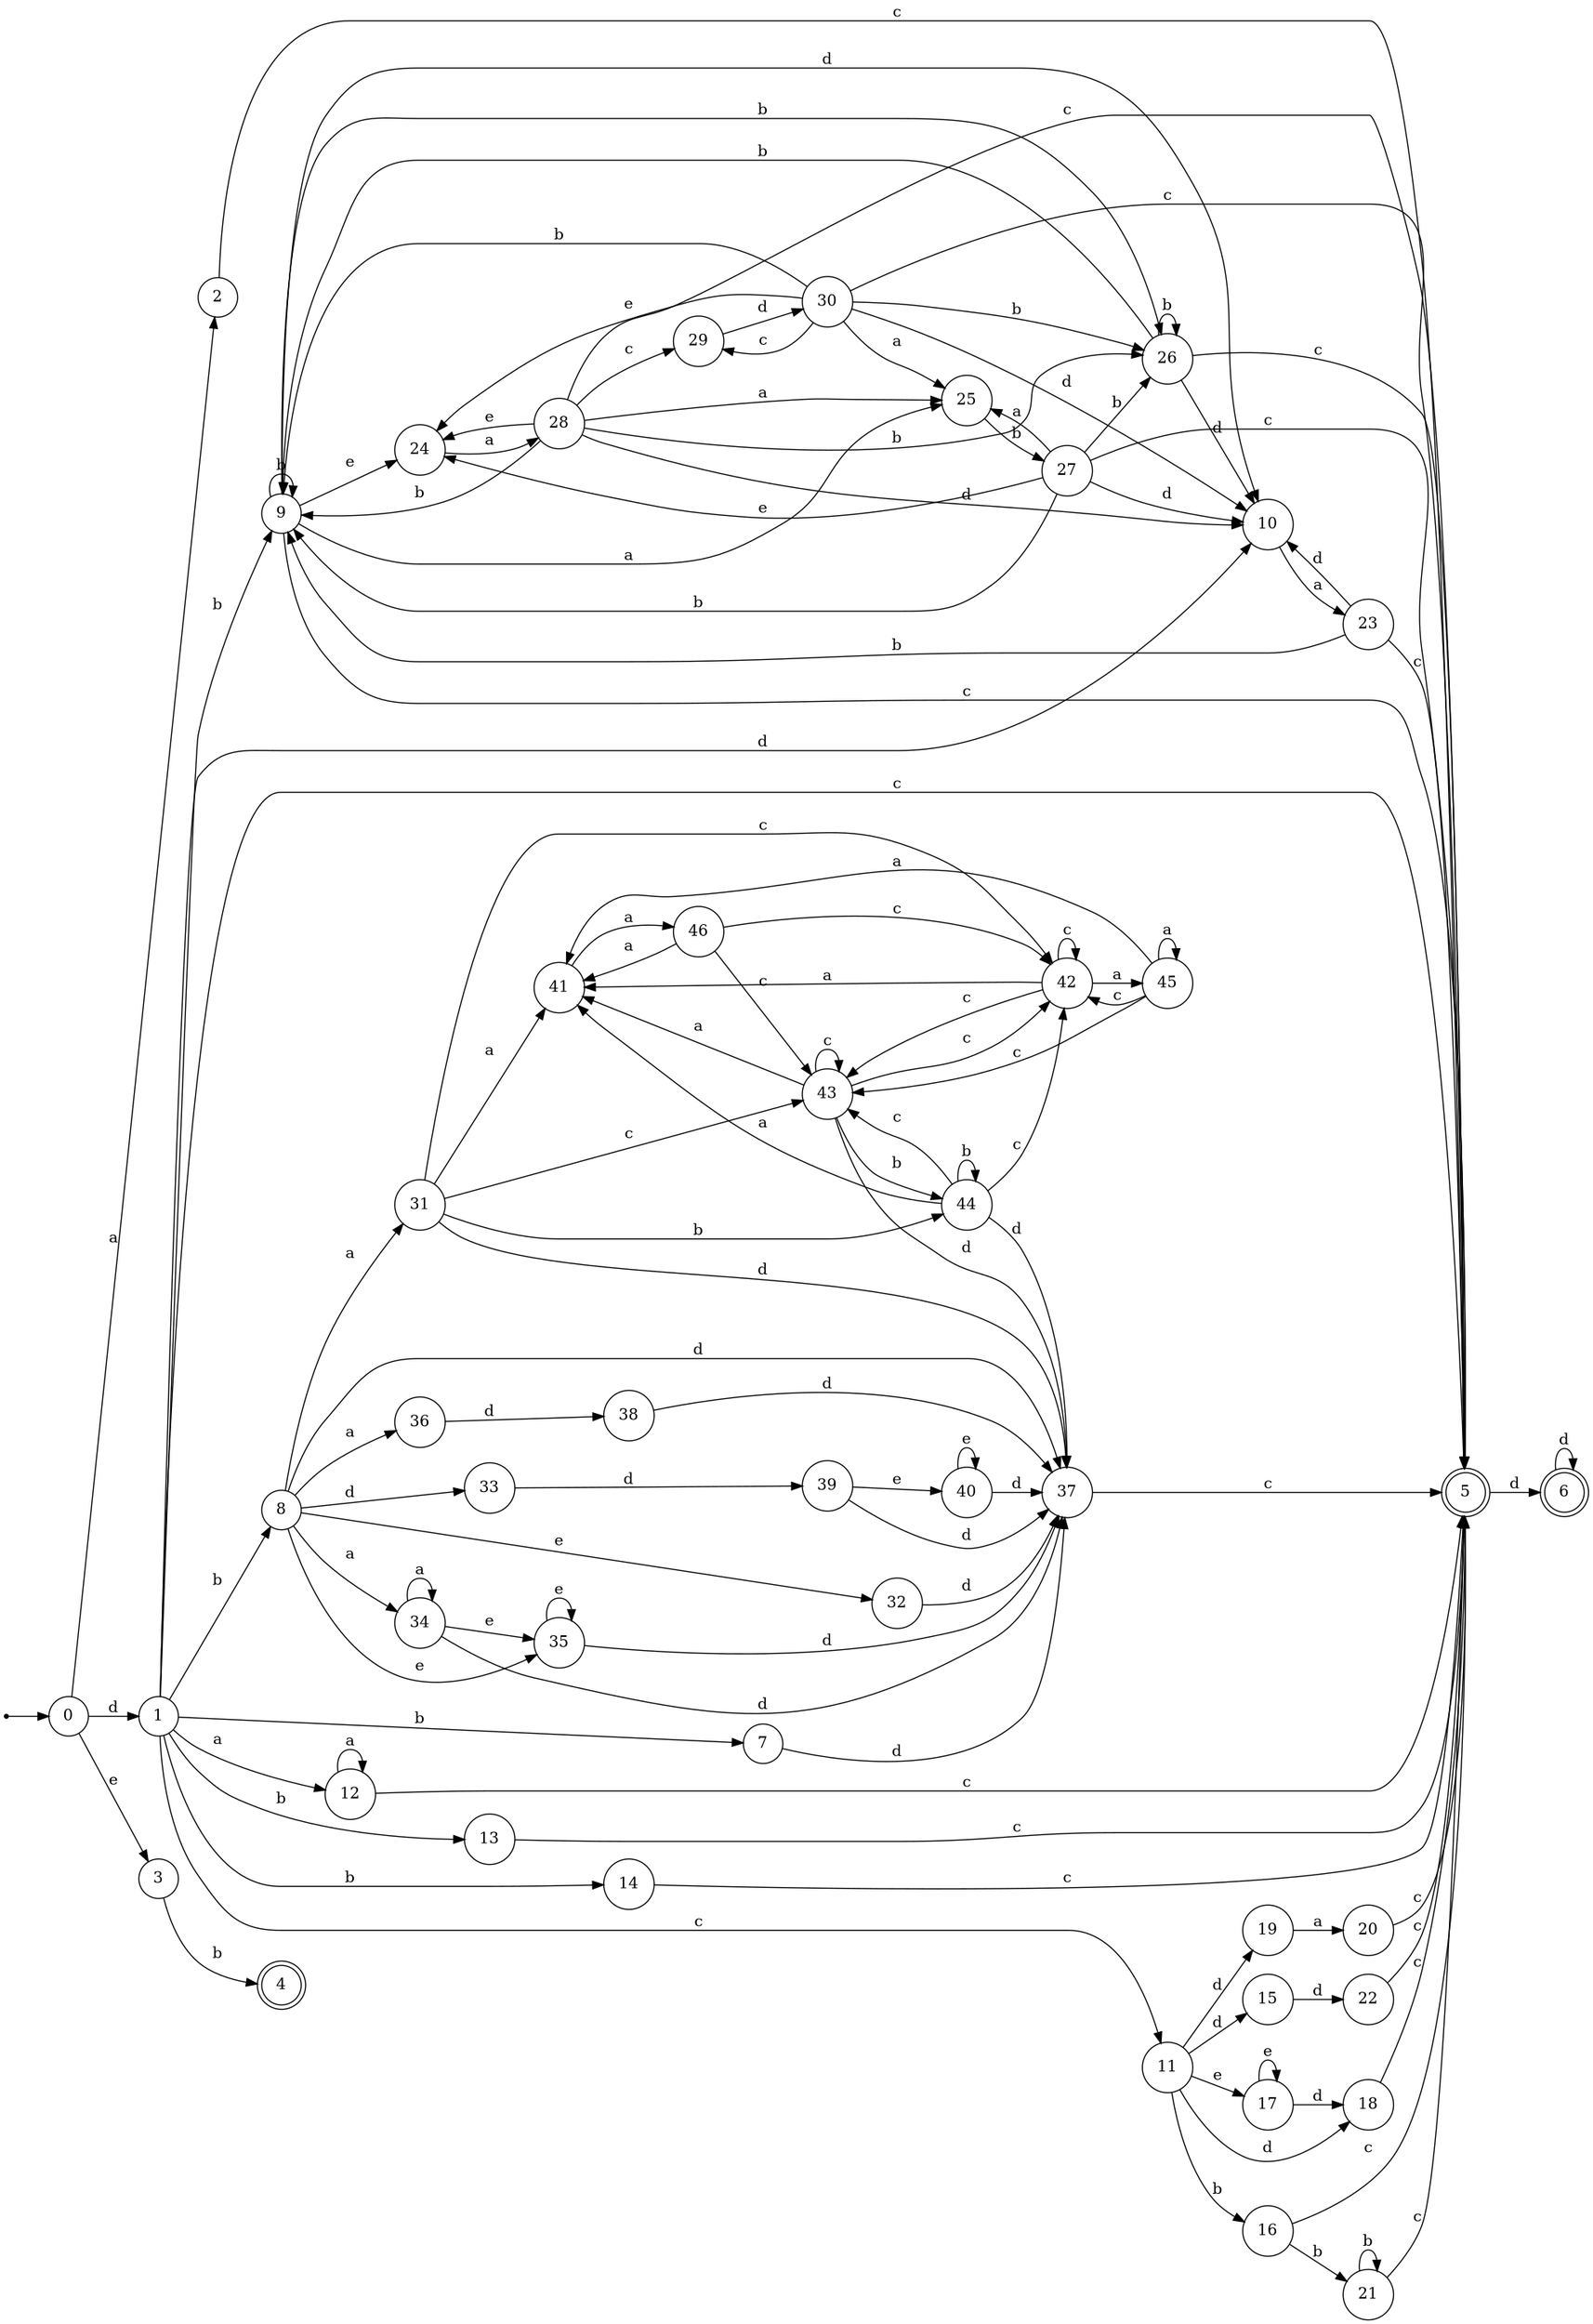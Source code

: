 digraph finite_state_machine {
rankdir=LR;
size="20,20";
node [shape = point]; "dummy0"
node [shape = circle]; "0";
"dummy0" -> "0";
node [shape = circle]; "1";
node [shape = circle]; "2";
node [shape = circle]; "3";
node [shape = doublecircle]; "4";node [shape = doublecircle]; "5";node [shape = doublecircle]; "6";node [shape = circle]; "7";
node [shape = circle]; "8";
node [shape = circle]; "9";
node [shape = circle]; "10";
node [shape = circle]; "11";
node [shape = circle]; "12";
node [shape = circle]; "13";
node [shape = circle]; "14";
node [shape = circle]; "15";
node [shape = circle]; "16";
node [shape = circle]; "17";
node [shape = circle]; "18";
node [shape = circle]; "19";
node [shape = circle]; "20";
node [shape = circle]; "21";
node [shape = circle]; "22";
node [shape = circle]; "23";
node [shape = circle]; "24";
node [shape = circle]; "25";
node [shape = circle]; "26";
node [shape = circle]; "27";
node [shape = circle]; "28";
node [shape = circle]; "29";
node [shape = circle]; "30";
node [shape = circle]; "31";
node [shape = circle]; "32";
node [shape = circle]; "33";
node [shape = circle]; "34";
node [shape = circle]; "35";
node [shape = circle]; "36";
node [shape = circle]; "37";
node [shape = circle]; "38";
node [shape = circle]; "39";
node [shape = circle]; "40";
node [shape = circle]; "41";
node [shape = circle]; "42";
node [shape = circle]; "43";
node [shape = circle]; "44";
node [shape = circle]; "45";
node [shape = circle]; "46";
"0" -> "1" [label = "d"];
 "0" -> "2" [label = "a"];
 "0" -> "3" [label = "e"];
 "3" -> "4" [label = "b"];
 "2" -> "5" [label = "c"];
 "5" -> "6" [label = "d"];
 "6" -> "6" [label = "d"];
 "1" -> "7" [label = "b"];
 "1" -> "8" [label = "b"];
 "1" -> "9" [label = "b"];
 "1" -> "13" [label = "b"];
 "1" -> "14" [label = "b"];
 "1" -> "10" [label = "d"];
 "1" -> "11" [label = "c"];
 "1" -> "5" [label = "c"];
 "1" -> "12" [label = "a"];
 "14" -> "5" [label = "c"];
 "13" -> "5" [label = "c"];
 "12" -> "12" [label = "a"];
 "12" -> "5" [label = "c"];
 "11" -> "18" [label = "d"];
 "11" -> "19" [label = "d"];
 "11" -> "15" [label = "d"];
 "11" -> "16" [label = "b"];
 "11" -> "17" [label = "e"];
 "19" -> "20" [label = "a"];
 "20" -> "5" [label = "c"];
 "18" -> "5" [label = "c"];
 "17" -> "17" [label = "e"];
 "17" -> "18" [label = "d"];
 "16" -> "21" [label = "b"];
 "16" -> "5" [label = "c"];
 "21" -> "21" [label = "b"];
 "21" -> "5" [label = "c"];
 "15" -> "22" [label = "d"];
 "22" -> "5" [label = "c"];
 "10" -> "23" [label = "a"];
 "23" -> "10" [label = "d"];
 "23" -> "9" [label = "b"];
 "23" -> "5" [label = "c"];
 "9" -> "9" [label = "b"];
 "9" -> "26" [label = "b"];
 "9" -> "24" [label = "e"];
 "9" -> "25" [label = "a"];
 "9" -> "10" [label = "d"];
 "9" -> "5" [label = "c"];
 "26" -> "9" [label = "b"];
 "26" -> "26" [label = "b"];
 "26" -> "10" [label = "d"];
 "26" -> "5" [label = "c"];
 "25" -> "27" [label = "b"];
 "27" -> "25" [label = "a"];
 "27" -> "24" [label = "e"];
 "27" -> "9" [label = "b"];
 "27" -> "26" [label = "b"];
 "27" -> "10" [label = "d"];
 "27" -> "5" [label = "c"];
 "24" -> "28" [label = "a"];
 "28" -> "24" [label = "e"];
 "28" -> "5" [label = "c"];
 "28" -> "29" [label = "c"];
 "28" -> "25" [label = "a"];
 "28" -> "9" [label = "b"];
 "28" -> "26" [label = "b"];
 "28" -> "10" [label = "d"];
 "29" -> "30" [label = "d"];
 "30" -> "5" [label = "c"];
 "30" -> "29" [label = "c"];
 "30" -> "24" [label = "e"];
 "30" -> "25" [label = "a"];
 "30" -> "9" [label = "b"];
 "30" -> "26" [label = "b"];
 "30" -> "10" [label = "d"];
 "8" -> "34" [label = "a"];
 "8" -> "36" [label = "a"];
 "8" -> "31" [label = "a"];
 "8" -> "32" [label = "e"];
 "8" -> "35" [label = "e"];
 "8" -> "33" [label = "d"];
 "8" -> "37" [label = "d"];
 "37" -> "5" [label = "c"];
 "36" -> "38" [label = "d"];
 "38" -> "37" [label = "d"];
 "35" -> "35" [label = "e"];
 "35" -> "37" [label = "d"];
 "34" -> "34" [label = "a"];
 "34" -> "35" [label = "e"];
 "34" -> "37" [label = "d"];
 "33" -> "39" [label = "d"];
 "39" -> "40" [label = "e"];
 "39" -> "37" [label = "d"];
 "40" -> "40" [label = "e"];
 "40" -> "37" [label = "d"];
 "32" -> "37" [label = "d"];
 "31" -> "41" [label = "a"];
 "31" -> "42" [label = "c"];
 "31" -> "43" [label = "c"];
 "31" -> "44" [label = "b"];
 "31" -> "37" [label = "d"];
 "44" -> "44" [label = "b"];
 "44" -> "41" [label = "a"];
 "44" -> "42" [label = "c"];
 "44" -> "43" [label = "c"];
 "44" -> "37" [label = "d"];
 "43" -> "42" [label = "c"];
 "43" -> "43" [label = "c"];
 "43" -> "41" [label = "a"];
 "43" -> "44" [label = "b"];
 "43" -> "37" [label = "d"];
 "42" -> "42" [label = "c"];
 "42" -> "43" [label = "c"];
 "42" -> "41" [label = "a"];
 "42" -> "45" [label = "a"];
 "45" -> "41" [label = "a"];
 "45" -> "45" [label = "a"];
 "45" -> "42" [label = "c"];
 "45" -> "43" [label = "c"];
 "41" -> "46" [label = "a"];
 "46" -> "41" [label = "a"];
 "46" -> "42" [label = "c"];
 "46" -> "43" [label = "c"];
 "7" -> "37" [label = "d"];
 }
